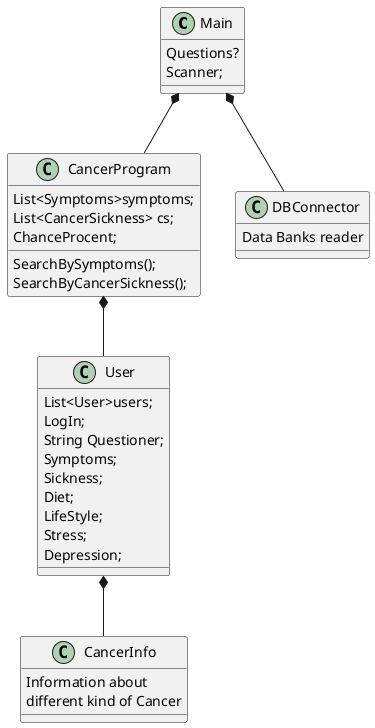 @startuml
'https://plantuml.com/sequence-diagram



Class Main{
Questions?
Scanner;
}

Class CancerProgram{
List<Symptoms>symptoms;
List<CancerSickness> cs;
ChanceProcent;
SearchBySymptoms();
SearchByCancerSickness();
}

Class User{
List<User>users;
LogIn;
String Questioner;
Symptoms;
Sickness;
Diet;
LifeStyle;
Stress;
Depression;
}

Class CancerInfo{

Information about
different kind of Cancer
}

Class DBConnector{
Data Banks reader
}

Main *-- DBConnector
Main *-- CancerProgram
CancerProgram *-- User
User *-- CancerInfo

@enduml